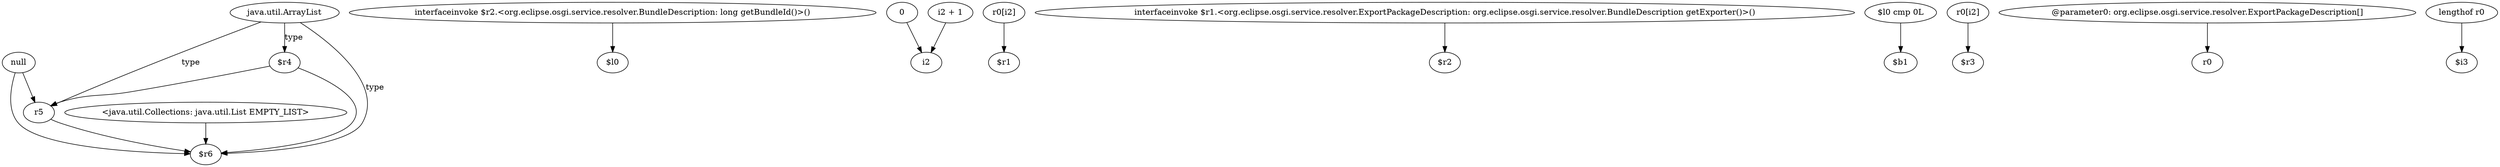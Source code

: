digraph g {
0[label="$r4"]
1[label="r5"]
0->1[label=""]
2[label="$r6"]
1->2[label=""]
3[label="null"]
3->2[label=""]
4[label="interfaceinvoke $r2.<org.eclipse.osgi.service.resolver.BundleDescription: long getBundleId()>()"]
5[label="$l0"]
4->5[label=""]
6[label="0"]
7[label="i2"]
6->7[label=""]
8[label="<java.util.Collections: java.util.List EMPTY_LIST>"]
8->2[label=""]
0->2[label=""]
9[label="r0[i2]"]
10[label="$r1"]
9->10[label=""]
11[label="java.util.ArrayList"]
11->1[label="type"]
3->1[label=""]
12[label="interfaceinvoke $r1.<org.eclipse.osgi.service.resolver.ExportPackageDescription: org.eclipse.osgi.service.resolver.BundleDescription getExporter()>()"]
13[label="$r2"]
12->13[label=""]
14[label="$l0 cmp 0L"]
15[label="$b1"]
14->15[label=""]
16[label="r0[i2]"]
17[label="$r3"]
16->17[label=""]
11->0[label="type"]
18[label="@parameter0: org.eclipse.osgi.service.resolver.ExportPackageDescription[]"]
19[label="r0"]
18->19[label=""]
11->2[label="type"]
20[label="i2 + 1"]
20->7[label=""]
21[label="lengthof r0"]
22[label="$i3"]
21->22[label=""]
}
